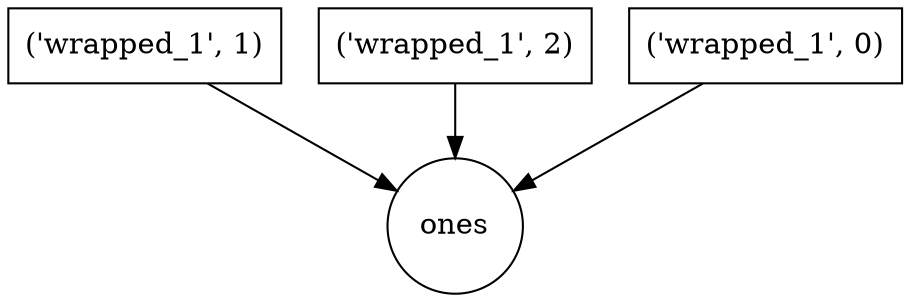 strict digraph G {
"('wrapped_1', 1)" [shape=box];
"('wrapped_1', 2)" [shape=box];
"('wrapped_1', 0)" [shape=box];
"((<function ones at 0x7ff948cc7e60>, (5,)), 'function')" [shape=circle, label=ones];
"('wrapped_1', 1)" -> "((<function ones at 0x7ff948cc7e60>, (5,)), 'function')";
"('wrapped_1', 2)" -> "((<function ones at 0x7ff948cc7e60>, (5,)), 'function')";
"('wrapped_1', 0)" -> "((<function ones at 0x7ff948cc7e60>, (5,)), 'function')";
}

